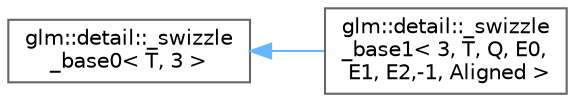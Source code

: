 digraph "Graphical Class Hierarchy"
{
 // LATEX_PDF_SIZE
  bgcolor="transparent";
  edge [fontname=Helvetica,fontsize=10,labelfontname=Helvetica,labelfontsize=10];
  node [fontname=Helvetica,fontsize=10,shape=box,height=0.2,width=0.4];
  rankdir="LR";
  Node0 [id="Node000000",label="glm::detail::_swizzle\l_base0\< T, 3 \>",height=0.2,width=0.4,color="grey40", fillcolor="white", style="filled",URL="$structglm_1_1detail_1_1__swizzle__base0.html",tooltip=" "];
  Node0 -> Node1 [id="edge228_Node000000_Node000001",dir="back",color="steelblue1",style="solid",tooltip=" "];
  Node1 [id="Node000001",label="glm::detail::_swizzle\l_base1\< 3, T, Q, E0,\l E1, E2,-1, Aligned \>",height=0.2,width=0.4,color="grey40", fillcolor="white", style="filled",URL="$structglm_1_1detail_1_1__swizzle__base1_3_013_00_01_t_00_01_q_00_01_e0_00_01_e1_00_01_e2_00-1_00_01_aligned_01_4.html",tooltip=" "];
}
